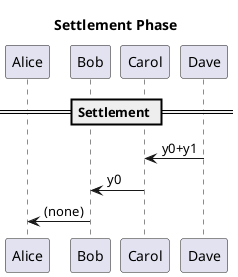 @startuml
title Settlement Phase
participant Alice
participant Bob
participant Carol
participant Dave

== Settlement ==

Dave -> Carol: y0+y1
Carol -> Bob: y0
Bob -> Alice: (none)

@enduml
